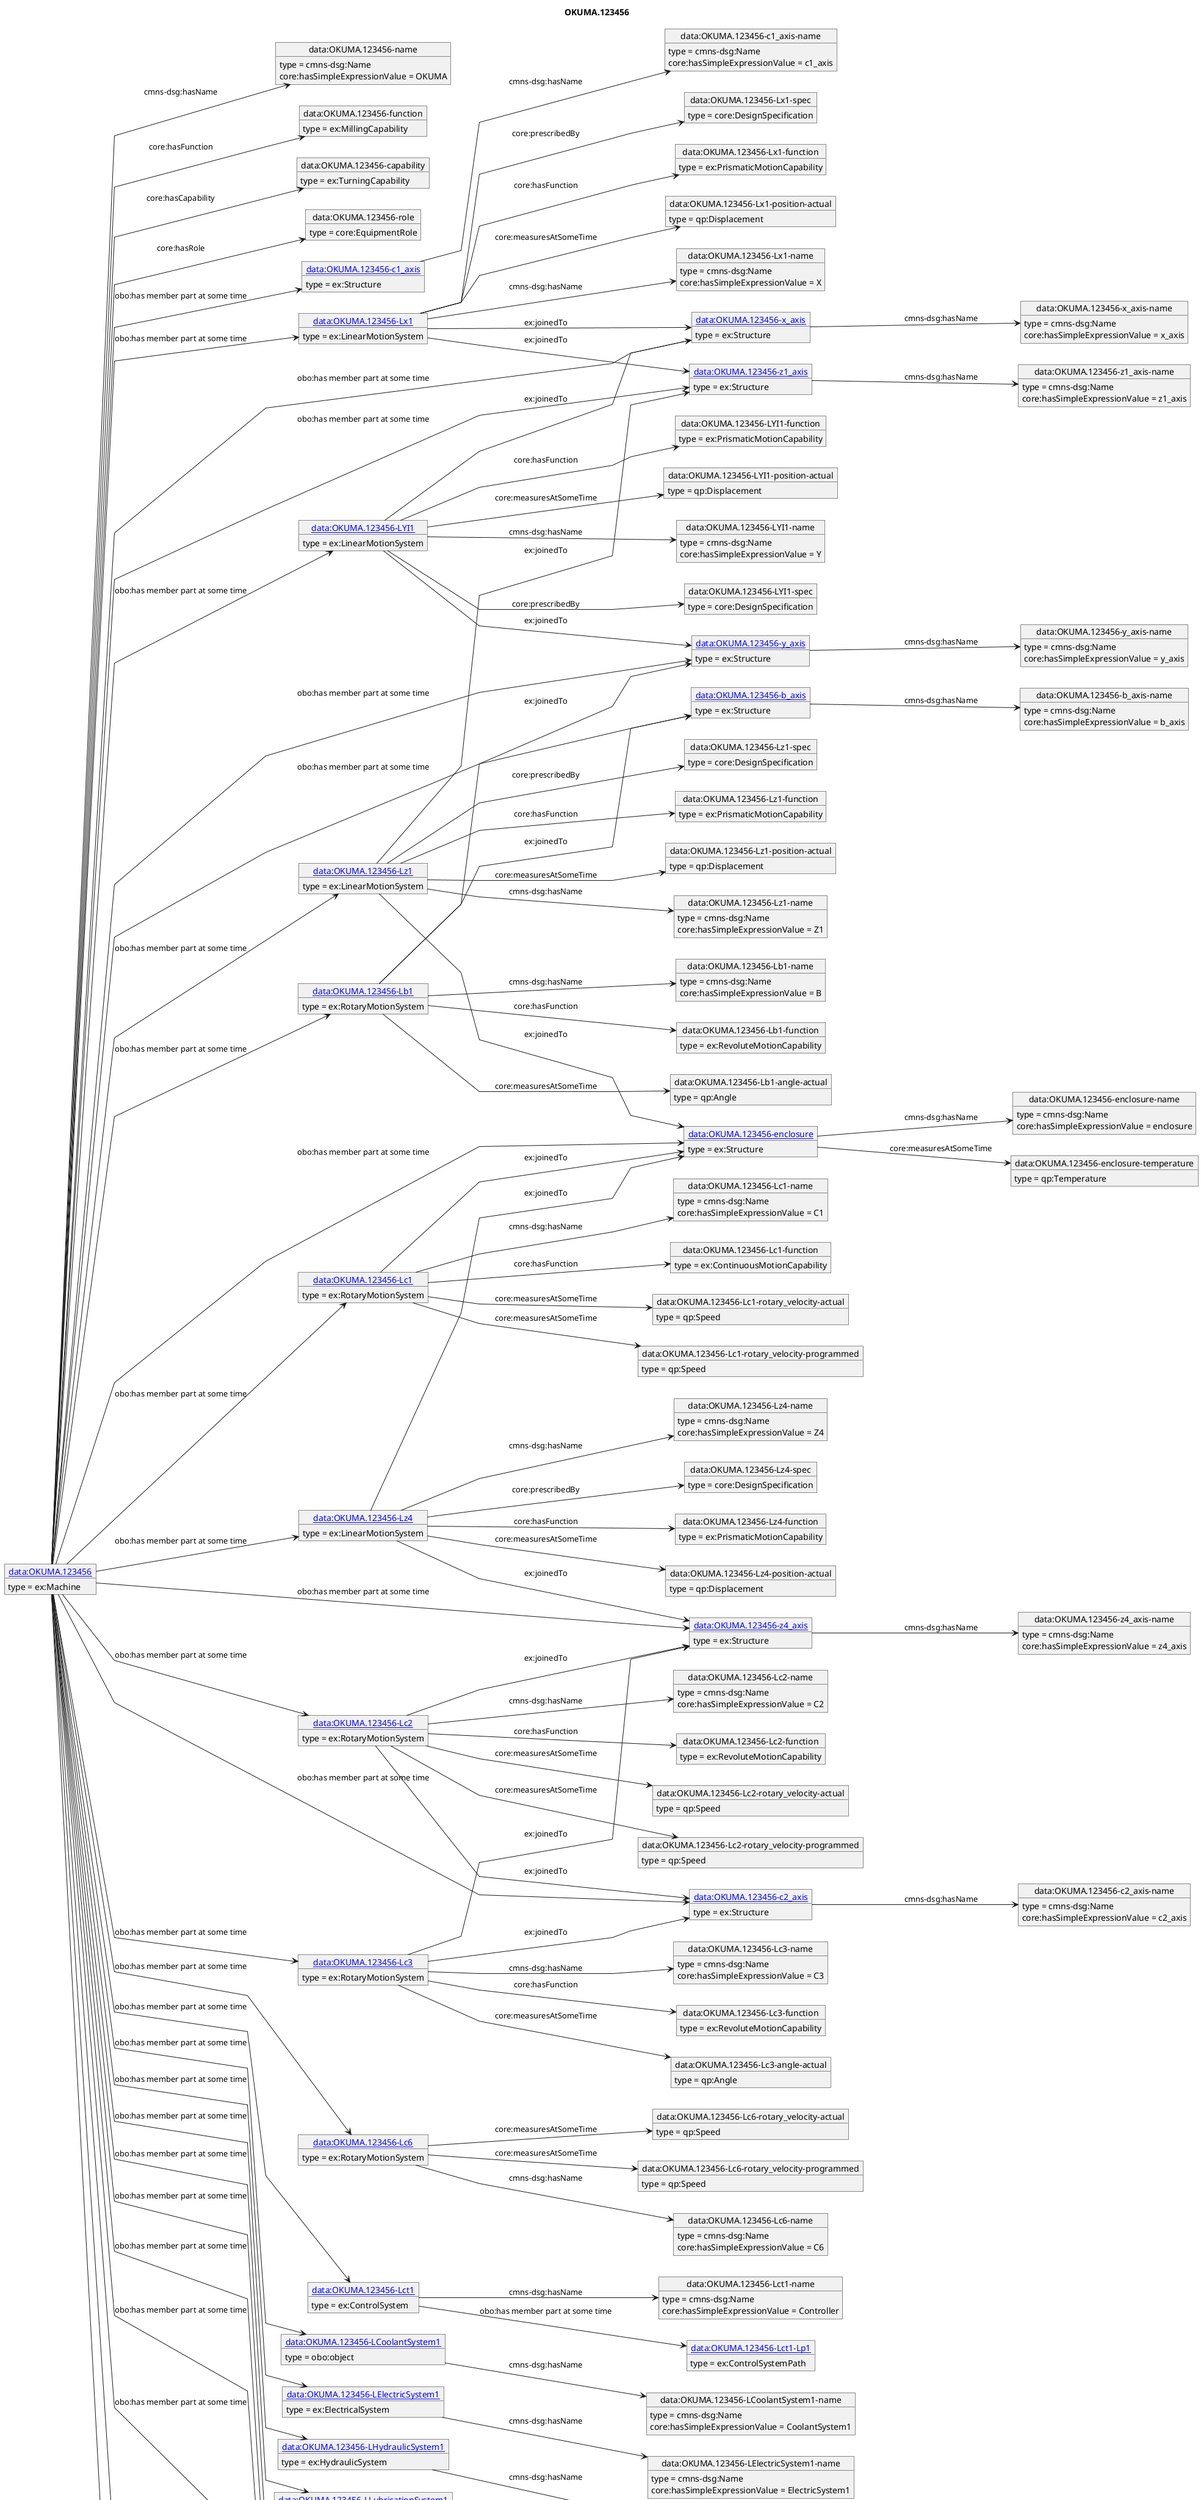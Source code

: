 @startuml
skinparam linetype polyline
left to right direction
title OKUMA.123456
object "[[./OKUMA.123456.html data:OKUMA.123456]]" as o1 {
 type = ex:Machine
 }
object "data:OKUMA.123456-name" as o2 {
 type = cmns-dsg:Name
 }
object "data:OKUMA.123456-function" as o3 {
 type = ex:MillingCapability
 }
object "data:OKUMA.123456-capability" as o4 {
 type = ex:TurningCapability
 }
object "data:OKUMA.123456-role" as o5 {
 type = core:EquipmentRole
 }
object "[[./OKUMA.123456-x_axis.html data:OKUMA.123456-x_axis]]" as o6 {
 type = ex:Structure
 }
object "data:OKUMA.123456-x_axis-name" as o7 {
 type = cmns-dsg:Name
 }
object "[[./OKUMA.123456-y_axis.html data:OKUMA.123456-y_axis]]" as o8 {
 type = ex:Structure
 }
object "data:OKUMA.123456-y_axis-name" as o9 {
 type = cmns-dsg:Name
 }
object "[[./OKUMA.123456-z1_axis.html data:OKUMA.123456-z1_axis]]" as o10 {
 type = ex:Structure
 }
object "data:OKUMA.123456-z1_axis-name" as o11 {
 type = cmns-dsg:Name
 }
object "[[./OKUMA.123456-z4_axis.html data:OKUMA.123456-z4_axis]]" as o12 {
 type = ex:Structure
 }
object "data:OKUMA.123456-z4_axis-name" as o13 {
 type = cmns-dsg:Name
 }
object "[[./OKUMA.123456-b_axis.html data:OKUMA.123456-b_axis]]" as o14 {
 type = ex:Structure
 }
object "data:OKUMA.123456-b_axis-name" as o15 {
 type = cmns-dsg:Name
 }
object "[[./OKUMA.123456-c1_axis.html data:OKUMA.123456-c1_axis]]" as o16 {
 type = ex:Structure
 }
object "data:OKUMA.123456-c1_axis-name" as o17 {
 type = cmns-dsg:Name
 }
object "[[./OKUMA.123456-c2_axis.html data:OKUMA.123456-c2_axis]]" as o18 {
 type = ex:Structure
 }
object "data:OKUMA.123456-c2_axis-name" as o19 {
 type = cmns-dsg:Name
 }
object "[[./OKUMA.123456-Lx1.html data:OKUMA.123456-Lx1]]" as o20 {
 type = ex:LinearMotionSystem
 }
object "data:OKUMA.123456-Lx1-name" as o21 {
 type = cmns-dsg:Name
 }
object "data:OKUMA.123456-Lx1-spec" as o22 {
 type = core:DesignSpecification
 }
object "data:OKUMA.123456-Lx1-function" as o23 {
 type = ex:PrismaticMotionCapability
 }
object "data:OKUMA.123456-Lx1-position-actual" as o24 {
 type = qp:Displacement
 }
object "[[./OKUMA.123456-LYI1.html data:OKUMA.123456-LYI1]]" as o25 {
 type = ex:LinearMotionSystem
 }
object "data:OKUMA.123456-LYI1-name" as o26 {
 type = cmns-dsg:Name
 }
object "data:OKUMA.123456-LYI1-spec" as o27 {
 type = core:DesignSpecification
 }
object "data:OKUMA.123456-LYI1-function" as o28 {
 type = ex:PrismaticMotionCapability
 }
object "data:OKUMA.123456-LYI1-position-actual" as o29 {
 type = qp:Displacement
 }
object "[[./OKUMA.123456-Lz1.html data:OKUMA.123456-Lz1]]" as o30 {
 type = ex:LinearMotionSystem
 }
object "data:OKUMA.123456-Lz1-name" as o31 {
 type = cmns-dsg:Name
 }
object "data:OKUMA.123456-Lz1-spec" as o32 {
 type = core:DesignSpecification
 }
object "[[./OKUMA.123456-enclosure.html data:OKUMA.123456-enclosure]]" as o33 {
 type = ex:Structure
 }
object "data:OKUMA.123456-Lz1-function" as o34 {
 type = ex:PrismaticMotionCapability
 }
object "data:OKUMA.123456-Lz1-position-actual" as o35 {
 type = qp:Displacement
 }
object "[[./OKUMA.123456-Lb1.html data:OKUMA.123456-Lb1]]" as o36 {
 type = ex:RotaryMotionSystem
 }
object "data:OKUMA.123456-Lb1-name" as o37 {
 type = cmns-dsg:Name
 }
object "data:OKUMA.123456-Lb1-function" as o38 {
 type = ex:RevoluteMotionCapability
 }
object "data:OKUMA.123456-Lb1-angle-actual" as o39 {
 type = qp:Angle
 }
object "[[./OKUMA.123456-Lc1.html data:OKUMA.123456-Lc1]]" as o40 {
 type = ex:RotaryMotionSystem
 }
object "data:OKUMA.123456-Lc1-name" as o41 {
 type = cmns-dsg:Name
 }
object "data:OKUMA.123456-Lc1-function" as o42 {
 type = ex:ContinuousMotionCapability
 }
object "data:OKUMA.123456-Lc1-rotary_velocity-actual" as o43 {
 type = qp:Speed
 }
object "data:OKUMA.123456-Lc1-rotary_velocity-programmed" as o44 {
 type = qp:Speed
 }
object "[[./OKUMA.123456-Lz4.html data:OKUMA.123456-Lz4]]" as o45 {
 type = ex:LinearMotionSystem
 }
object "data:OKUMA.123456-Lz4-name" as o46 {
 type = cmns-dsg:Name
 }
object "data:OKUMA.123456-Lz4-spec" as o47 {
 type = core:DesignSpecification
 }
object "data:OKUMA.123456-Lz4-function" as o48 {
 type = ex:PrismaticMotionCapability
 }
object "data:OKUMA.123456-Lz4-position-actual" as o49 {
 type = qp:Displacement
 }
object "[[./OKUMA.123456-Lc2.html data:OKUMA.123456-Lc2]]" as o50 {
 type = ex:RotaryMotionSystem
 }
object "data:OKUMA.123456-Lc2-name" as o51 {
 type = cmns-dsg:Name
 }
object "data:OKUMA.123456-Lc2-function" as o52 {
 type = ex:RevoluteMotionCapability
 }
object "data:OKUMA.123456-Lc2-rotary_velocity-actual" as o53 {
 type = qp:Speed
 }
object "data:OKUMA.123456-Lc2-rotary_velocity-programmed" as o54 {
 type = qp:Speed
 }
object "[[./OKUMA.123456-Lc3.html data:OKUMA.123456-Lc3]]" as o55 {
 type = ex:RotaryMotionSystem
 }
object "data:OKUMA.123456-Lc3-name" as o56 {
 type = cmns-dsg:Name
 }
object "data:OKUMA.123456-Lc3-function" as o57 {
 type = ex:RevoluteMotionCapability
 }
object "data:OKUMA.123456-Lc3-angle-actual" as o58 {
 type = qp:Angle
 }
object "[[./OKUMA.123456-Lc6.html data:OKUMA.123456-Lc6]]" as o59 {
 type = ex:RotaryMotionSystem
 }
object "data:OKUMA.123456-Lc6-name" as o60 {
 type = cmns-dsg:Name
 }
object "data:OKUMA.123456-Lc6-rotary_velocity-actual" as o61 {
 type = qp:Speed
 }
object "data:OKUMA.123456-Lc6-rotary_velocity-programmed" as o62 {
 type = qp:Speed
 }
object "[[./OKUMA.123456-Lct1.html data:OKUMA.123456-Lct1]]" as o63 {
 type = ex:ControlSystem
 }
object "data:OKUMA.123456-Lct1-name" as o64 {
 type = cmns-dsg:Name
 }
object "[[./OKUMA.123456-Lct1-Lp1.html data:OKUMA.123456-Lct1-Lp1]]" as o65 {
 type = ex:ControlSystemPath
 }
object "[[./OKUMA.123456-LCoolantSystem1.html data:OKUMA.123456-LCoolantSystem1]]" as o66 {
 type = obo:object
 }
object "data:OKUMA.123456-LCoolantSystem1-name" as o67 {
 type = cmns-dsg:Name
 }
object "[[./OKUMA.123456-LElectricSystem1.html data:OKUMA.123456-LElectricSystem1]]" as o68 {
 type = ex:ElectricalSystem
 }
object "data:OKUMA.123456-LElectricSystem1-name" as o69 {
 type = cmns-dsg:Name
 }
object "[[./OKUMA.123456-LHydraulicSystem1.html data:OKUMA.123456-LHydraulicSystem1]]" as o70 {
 type = ex:HydraulicSystem
 }
object "data:OKUMA.123456-LHydraulicSystem1-name" as o71 {
 type = cmns-dsg:Name
 }
object "[[./OKUMA.123456-LLubricationSystem1.html data:OKUMA.123456-LLubricationSystem1]]" as o72 {
 type = ex:LubricationSystem
 }
object "data:OKUMA.123456-LLubricationSystem1-name" as o73 {
 type = cmns-dsg:Name
 }
object "[[./OKUMA.123456-LPneumaticSystem1.html data:OKUMA.123456-LPneumaticSystem1]]" as o74 {
 type = ex:PneumaticSystem
 }
object "data:OKUMA.123456-LPneumaticSystem1-name" as o75 {
 type = cmns-dsg:Name
 }
object "[[./OKUMA.123456-LLoaderSystem1.html data:OKUMA.123456-LLoaderSystem1]]" as o76 {
 type = obo:object
 }
object "data:OKUMA.123456-LLoaderSystem1-name" as o77 {
 type = cmns-dsg:Name
 }
object "[[./OKUMA.123456-LWasteDisposalSystem1.html data:OKUMA.123456-LWasteDisposalSystem1]]" as o78 {
 type = obo:object
 }
object "data:OKUMA.123456-LWasteDisposalSystem1-name" as o79 {
 type = cmns-dsg:Name
 }
object "[[./OKUMA.123456-LToolingDeliverySystem1.html data:OKUMA.123456-LToolingDeliverySystem1]]" as o80 {
 type = obo:object
 }
object "data:OKUMA.123456-LToolingDeliverySystem1-name" as o81 {
 type = cmns-dsg:Name
 }
object "[[./OKUMA.123456-LBarFeederSystem1.html data:OKUMA.123456-LBarFeederSystem1]]" as o82 {
 type = obo:object
 }
object "data:OKUMA.123456-LBarFeederSystem1-name" as o83 {
 type = cmns-dsg:Name
 }
object "[[./OKUMA.123456-personnel.html data:OKUMA.123456-personnel]]" as o84 {
 type = core:Person
 }
object "data:OKUMA.123456-personnel-name" as o85 {
 type = cmns-dsg:Name
 }
object "data:OKUMA.123456-enclosure-name" as o86 {
 type = cmns-dsg:Name
 }
object "data:OKUMA.123456-enclosure-temperature" as o87 {
 type = qp:Temperature
 }
o1 --> o2 : cmns-dsg:hasName
o2 : core:hasSimpleExpressionValue = OKUMA
o1 --> o3 : core:hasFunction
o1 --> o4 : core:hasCapability
o1 --> o5 : core:hasRole
o1 --> o6 : obo:has member part at some time
o6 --> o7 : cmns-dsg:hasName
o7 : core:hasSimpleExpressionValue = x_axis
o1 --> o8 : obo:has member part at some time
o8 --> o9 : cmns-dsg:hasName
o9 : core:hasSimpleExpressionValue = y_axis
o1 --> o10 : obo:has member part at some time
o10 --> o11 : cmns-dsg:hasName
o11 : core:hasSimpleExpressionValue = z1_axis
o1 --> o12 : obo:has member part at some time
o12 --> o13 : cmns-dsg:hasName
o13 : core:hasSimpleExpressionValue = z4_axis
o1 --> o14 : obo:has member part at some time
o14 --> o15 : cmns-dsg:hasName
o15 : core:hasSimpleExpressionValue = b_axis
o1 --> o16 : obo:has member part at some time
o16 --> o17 : cmns-dsg:hasName
o17 : core:hasSimpleExpressionValue = c1_axis
o1 --> o18 : obo:has member part at some time
o18 --> o19 : cmns-dsg:hasName
o19 : core:hasSimpleExpressionValue = c2_axis
o1 --> o20 : obo:has member part at some time
o20 --> o21 : cmns-dsg:hasName
o21 : core:hasSimpleExpressionValue = X
o20 --> o22 : core:prescribedBy
o20 --> o10 : ex:joinedTo
o20 --> o6 : ex:joinedTo
o20 --> o23 : core:hasFunction
o20 --> o24 : core:measuresAtSomeTime
o1 --> o25 : obo:has member part at some time
o25 --> o26 : cmns-dsg:hasName
o26 : core:hasSimpleExpressionValue = Y
o25 --> o27 : core:prescribedBy
o25 --> o6 : ex:joinedTo
o25 --> o8 : ex:joinedTo
o25 --> o28 : core:hasFunction
o25 --> o29 : core:measuresAtSomeTime
o1 --> o30 : obo:has member part at some time
o30 --> o31 : cmns-dsg:hasName
o31 : core:hasSimpleExpressionValue = Z1
o30 --> o32 : core:prescribedBy
o30 --> o33 : ex:joinedTo
o30 --> o10 : ex:joinedTo
o30 --> o34 : core:hasFunction
o30 --> o35 : core:measuresAtSomeTime
o1 --> o36 : obo:has member part at some time
o36 --> o37 : cmns-dsg:hasName
o37 : core:hasSimpleExpressionValue = B
o36 --> o8 : ex:joinedTo
o36 --> o14 : ex:joinedTo
o36 --> o38 : core:hasFunction
o36 --> o39 : core:measuresAtSomeTime
o1 --> o40 : obo:has member part at some time
o40 --> o41 : cmns-dsg:hasName
o41 : core:hasSimpleExpressionValue = C1
o40 --> o33 : ex:joinedTo
o40 --> o42 : core:hasFunction
o40 --> o43 : core:measuresAtSomeTime
o40 --> o44 : core:measuresAtSomeTime
o1 --> o45 : obo:has member part at some time
o45 --> o46 : cmns-dsg:hasName
o46 : core:hasSimpleExpressionValue = Z4
o45 --> o47 : core:prescribedBy
o45 --> o33 : ex:joinedTo
o45 --> o12 : ex:joinedTo
o45 --> o48 : core:hasFunction
o45 --> o49 : core:measuresAtSomeTime
o1 --> o50 : obo:has member part at some time
o50 --> o51 : cmns-dsg:hasName
o51 : core:hasSimpleExpressionValue = C2
o50 --> o12 : ex:joinedTo
o50 --> o18 : ex:joinedTo
o50 --> o52 : core:hasFunction
o50 --> o53 : core:measuresAtSomeTime
o50 --> o54 : core:measuresAtSomeTime
o1 --> o55 : obo:has member part at some time
o55 --> o56 : cmns-dsg:hasName
o56 : core:hasSimpleExpressionValue = C3
o55 --> o12 : ex:joinedTo
o55 --> o18 : ex:joinedTo
o55 --> o57 : core:hasFunction
o55 --> o58 : core:measuresAtSomeTime
o1 --> o59 : obo:has member part at some time
o59 --> o60 : cmns-dsg:hasName
o60 : core:hasSimpleExpressionValue = C6
o59 --> o61 : core:measuresAtSomeTime
o59 --> o62 : core:measuresAtSomeTime
o1 --> o63 : obo:has member part at some time
o63 --> o64 : cmns-dsg:hasName
o64 : core:hasSimpleExpressionValue = Controller
o63 --> o65 : obo:has member part at some time
o1 --> o66 : obo:has member part at some time
o66 --> o67 : cmns-dsg:hasName
o67 : core:hasSimpleExpressionValue = CoolantSystem1
o1 --> o68 : obo:has member part at some time
o68 --> o69 : cmns-dsg:hasName
o69 : core:hasSimpleExpressionValue = ElectricSystem1
o1 --> o70 : obo:has member part at some time
o70 --> o71 : cmns-dsg:hasName
o71 : core:hasSimpleExpressionValue = HydraulicSystem1
o1 --> o72 : obo:has member part at some time
o72 --> o73 : cmns-dsg:hasName
o73 : core:hasSimpleExpressionValue = LubricationSystem1
o1 --> o74 : obo:has member part at some time
o74 --> o75 : cmns-dsg:hasName
o75 : core:hasSimpleExpressionValue = PneumaticSystem1
o1 --> o76 : obo:has member part at some time
o76 --> o77 : cmns-dsg:hasName
o77 : core:hasSimpleExpressionValue = LoaderSystem1
o1 --> o78 : obo:has member part at some time
o78 --> o79 : cmns-dsg:hasName
o79 : core:hasSimpleExpressionValue = WasteDisposalSystem1
o1 --> o80 : obo:has member part at some time
o80 --> o81 : cmns-dsg:hasName
o81 : core:hasSimpleExpressionValue = ToolingDeliverySystem1
o1 --> o82 : obo:has member part at some time
o82 --> o83 : cmns-dsg:hasName
o83 : core:hasSimpleExpressionValue = BarFeederSystem1
o1 --> o84 : obo:has member part at some time
o84 --> o85 : cmns-dsg:hasName
o85 : core:hasSimpleExpressionValue = personnel
o1 --> o33 : obo:has member part at some time
o33 --> o86 : cmns-dsg:hasName
o86 : core:hasSimpleExpressionValue = enclosure
o33 --> o87 : core:measuresAtSomeTime
@enduml
